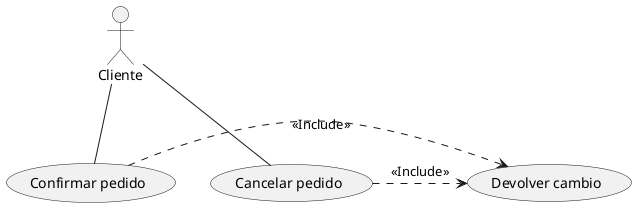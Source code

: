 @startuml
actor :Cliente: as a1
usecase (Confirmar pedido) as conp
usecase (Cancelar pedido) as canp
usecase (Devolver cambio) as dc
a1--conp
a1--canp
conp.>dc:<<Include>>
canp.>dc:<<Include>>
@enduml